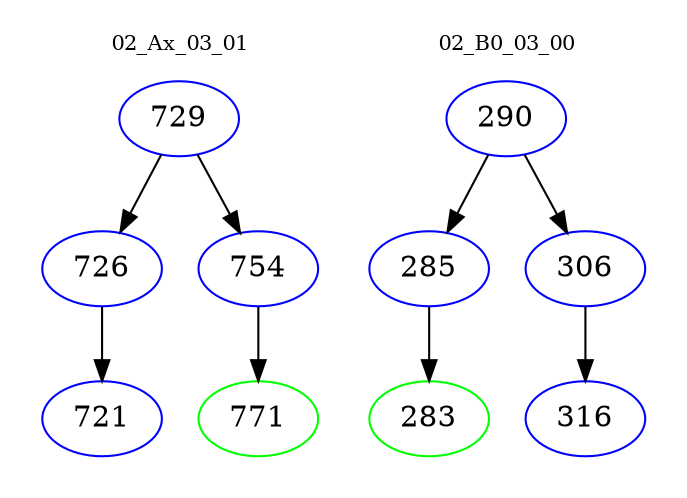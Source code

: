 digraph{
subgraph cluster_0 {
color = white
label = "02_Ax_03_01";
fontsize=10;
T0_729 [label="729", color="blue"]
T0_729 -> T0_726 [color="black"]
T0_726 [label="726", color="blue"]
T0_726 -> T0_721 [color="black"]
T0_721 [label="721", color="blue"]
T0_729 -> T0_754 [color="black"]
T0_754 [label="754", color="blue"]
T0_754 -> T0_771 [color="black"]
T0_771 [label="771", color="green"]
}
subgraph cluster_1 {
color = white
label = "02_B0_03_00";
fontsize=10;
T1_290 [label="290", color="blue"]
T1_290 -> T1_285 [color="black"]
T1_285 [label="285", color="blue"]
T1_285 -> T1_283 [color="black"]
T1_283 [label="283", color="green"]
T1_290 -> T1_306 [color="black"]
T1_306 [label="306", color="blue"]
T1_306 -> T1_316 [color="black"]
T1_316 [label="316", color="blue"]
}
}
